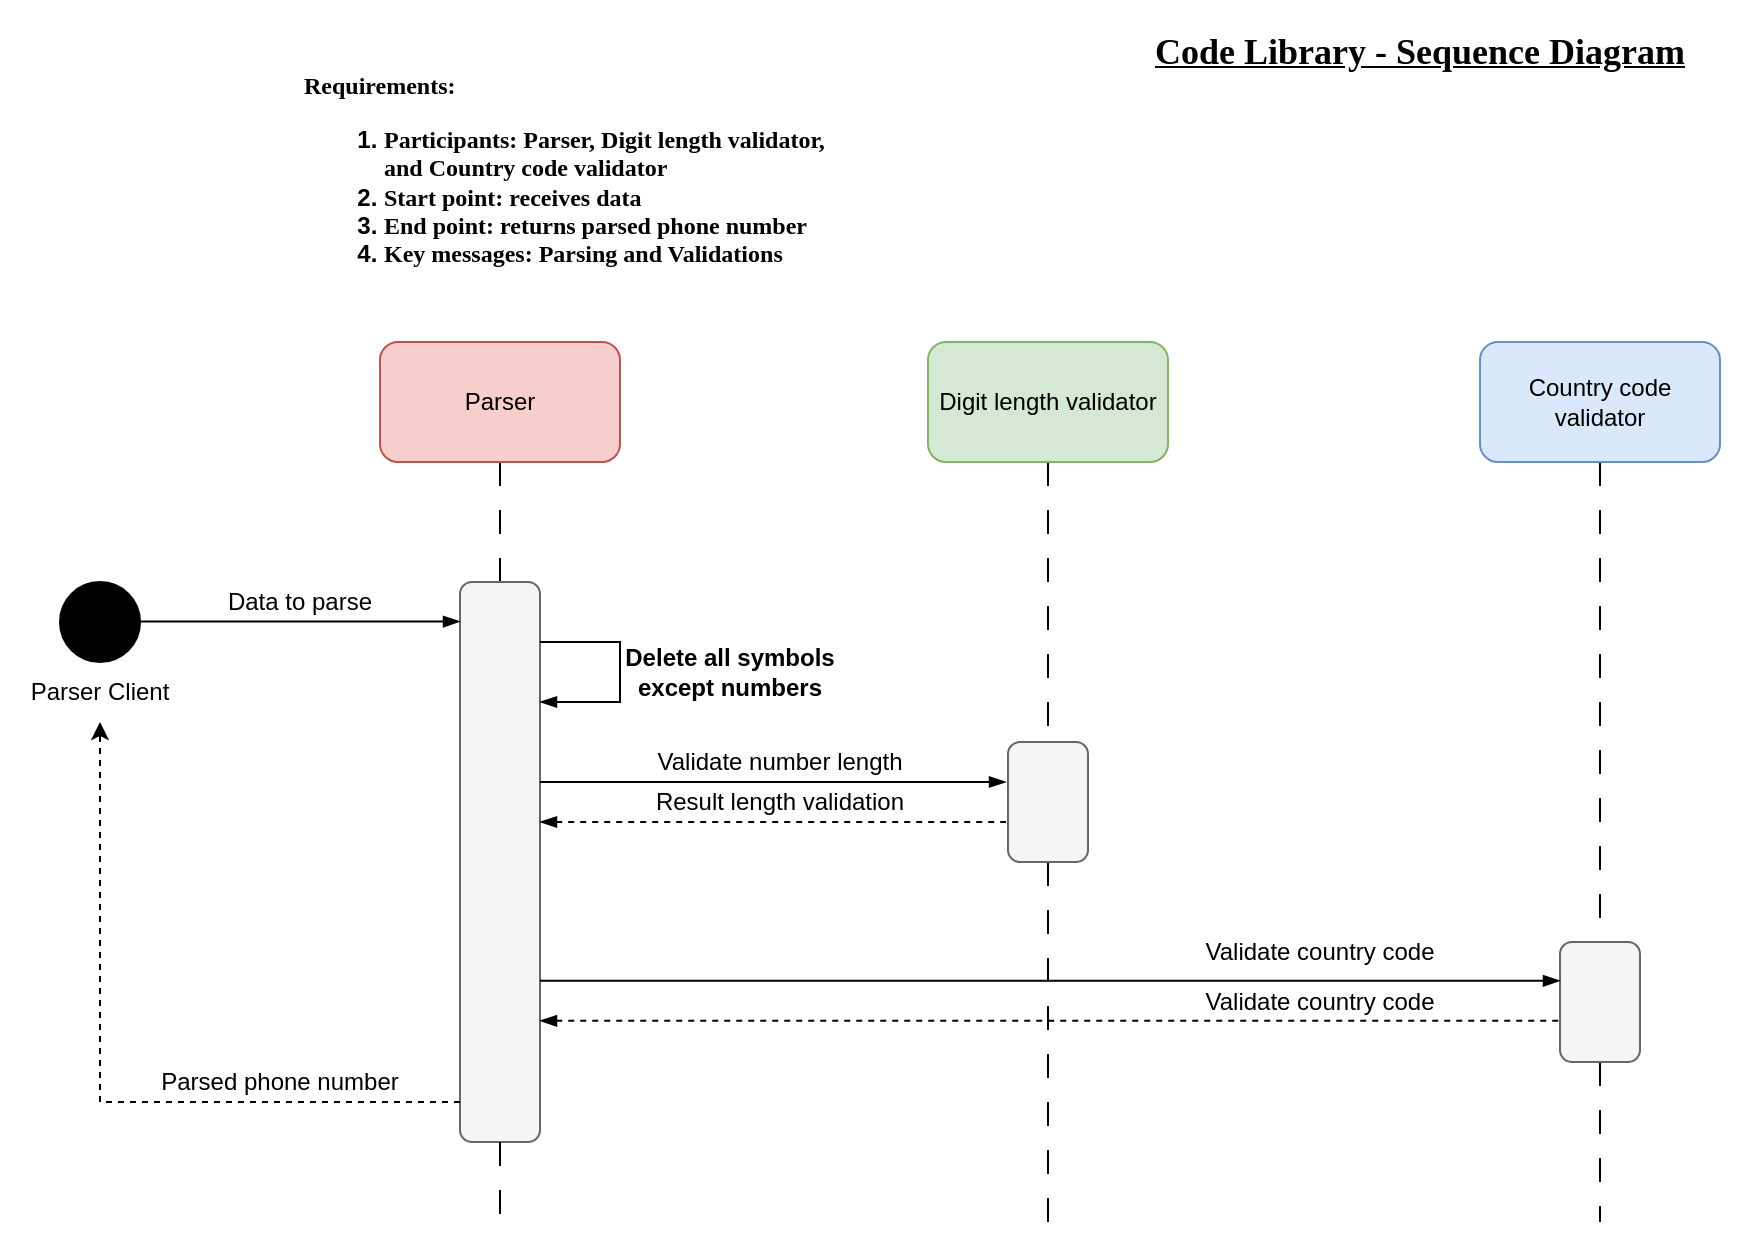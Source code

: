 <mxfile version="21.1.8" type="device">
  <diagram name="Página-1" id="mFVSRA_eiBj_ijE-Athk">
    <mxGraphModel dx="2416" dy="865" grid="1" gridSize="10" guides="1" tooltips="1" connect="1" arrows="1" fold="1" page="1" pageScale="1" pageWidth="827" pageHeight="1169" background="#ffffff" math="0" shadow="0">
      <root>
        <mxCell id="0" />
        <mxCell id="1" parent="0" />
        <mxCell id="usZ_qT0qr6WuDhD8Z7Dc-47" value="" style="rounded=0;whiteSpace=wrap;html=1;fillColor=none;strokeColor=none;" vertex="1" parent="1">
          <mxGeometry x="-110" y="30" width="870" height="620" as="geometry" />
        </mxCell>
        <mxCell id="usZ_qT0qr6WuDhD8Z7Dc-1" value="&lt;div style=&quot;&quot;&gt;&lt;span style=&quot;background-color: initial;&quot;&gt;&lt;font data-font-src=&quot;https://fonts.googleapis.com/css?family=Coming+Soon&quot; face=&quot;Coming Soon&quot;&gt;Requirements:&lt;/font&gt;&lt;/span&gt;&lt;/div&gt;&lt;div style=&quot;&quot;&gt;&lt;ol&gt;&lt;li&gt;&lt;span style=&quot;background-color: initial;&quot;&gt;&lt;font data-font-src=&quot;https://fonts.googleapis.com/css?family=Coming+Soon&quot; face=&quot;Coming Soon&quot;&gt;Participants: Parser, Digit length validator, and Country code validator&lt;/font&gt;&lt;/span&gt;&lt;/li&gt;&lt;li&gt;&lt;span style=&quot;background-color: initial;&quot;&gt;&lt;font data-font-src=&quot;https://fonts.googleapis.com/css?family=Coming+Soon&quot; face=&quot;Coming Soon&quot;&gt;Start point: receives data&lt;/font&gt;&lt;/span&gt;&lt;/li&gt;&lt;li&gt;&lt;span style=&quot;background-color: initial;&quot;&gt;&lt;font data-font-src=&quot;https://fonts.googleapis.com/css?family=Coming+Soon&quot; face=&quot;Coming Soon&quot;&gt;End point: returns parsed phone number&lt;/font&gt;&lt;/span&gt;&lt;/li&gt;&lt;li&gt;&lt;span style=&quot;background-color: initial;&quot;&gt;&lt;font data-font-src=&quot;https://fonts.googleapis.com/css?family=Coming+Soon&quot; face=&quot;Coming Soon&quot;&gt;Key messages: Parsing and Validations&lt;/font&gt;&lt;/span&gt;&lt;/li&gt;&lt;/ol&gt;&lt;/div&gt;" style="text;html=1;strokeColor=none;fillColor=none;align=left;verticalAlign=middle;whiteSpace=wrap;rounded=0;fontStyle=1" vertex="1" parent="1">
          <mxGeometry x="40" y="40" width="280" height="160" as="geometry" />
        </mxCell>
        <mxCell id="usZ_qT0qr6WuDhD8Z7Dc-3" value="&lt;h2&gt;Code Library - Sequence Diagram&lt;/h2&gt;" style="text;html=1;strokeColor=none;fillColor=none;align=center;verticalAlign=middle;whiteSpace=wrap;rounded=0;fontFamily=Coming Soon;fontSource=https%3A%2F%2Ffonts.googleapis.com%2Fcss%3Ffamily%3DComing%2BSoon;fontStyle=5" vertex="1" parent="1">
          <mxGeometry x="440" y="40" width="320" height="30" as="geometry" />
        </mxCell>
        <mxCell id="usZ_qT0qr6WuDhD8Z7Dc-8" style="edgeStyle=orthogonalEdgeStyle;rounded=0;orthogonalLoop=1;jettySize=auto;html=1;entryX=0.5;entryY=0;entryDx=0;entryDy=0;endArrow=none;endFill=0;dashed=1;dashPattern=12 12;" edge="1" parent="1" source="usZ_qT0qr6WuDhD8Z7Dc-4" target="usZ_qT0qr6WuDhD8Z7Dc-7">
          <mxGeometry relative="1" as="geometry" />
        </mxCell>
        <mxCell id="usZ_qT0qr6WuDhD8Z7Dc-4" value="Parser" style="rounded=1;whiteSpace=wrap;html=1;fillColor=#f8cecc;strokeColor=#b85450;" vertex="1" parent="1">
          <mxGeometry x="80" y="200" width="120" height="60" as="geometry" />
        </mxCell>
        <mxCell id="usZ_qT0qr6WuDhD8Z7Dc-19" style="edgeStyle=orthogonalEdgeStyle;rounded=0;orthogonalLoop=1;jettySize=auto;html=1;entryX=0.5;entryY=0;entryDx=0;entryDy=0;endArrow=none;endFill=0;dashed=1;dashPattern=12 12;" edge="1" parent="1" source="usZ_qT0qr6WuDhD8Z7Dc-5" target="usZ_qT0qr6WuDhD8Z7Dc-12">
          <mxGeometry relative="1" as="geometry" />
        </mxCell>
        <mxCell id="usZ_qT0qr6WuDhD8Z7Dc-5" value="Digit length validator" style="rounded=1;whiteSpace=wrap;html=1;fillColor=#d5e8d4;strokeColor=#82b366;" vertex="1" parent="1">
          <mxGeometry x="354" y="200" width="120" height="60" as="geometry" />
        </mxCell>
        <mxCell id="usZ_qT0qr6WuDhD8Z7Dc-20" style="edgeStyle=orthogonalEdgeStyle;rounded=0;orthogonalLoop=1;jettySize=auto;html=1;entryX=0.5;entryY=0;entryDx=0;entryDy=0;dashed=1;endArrow=none;endFill=0;dashPattern=12 12;" edge="1" parent="1" source="usZ_qT0qr6WuDhD8Z7Dc-6" target="usZ_qT0qr6WuDhD8Z7Dc-13">
          <mxGeometry relative="1" as="geometry" />
        </mxCell>
        <mxCell id="usZ_qT0qr6WuDhD8Z7Dc-6" value="Country code validator" style="rounded=1;whiteSpace=wrap;html=1;fillColor=#dae8fc;strokeColor=#6c8ebf;" vertex="1" parent="1">
          <mxGeometry x="630" y="200" width="120" height="60" as="geometry" />
        </mxCell>
        <mxCell id="usZ_qT0qr6WuDhD8Z7Dc-7" value="" style="rounded=1;whiteSpace=wrap;html=1;fillColor=#f5f5f5;fontColor=#333333;strokeColor=#666666;" vertex="1" parent="1">
          <mxGeometry x="120" y="320" width="40" height="280" as="geometry" />
        </mxCell>
        <mxCell id="usZ_qT0qr6WuDhD8Z7Dc-10" value="" style="endArrow=blockThin;html=1;rounded=0;endFill=1;" edge="1" parent="1">
          <mxGeometry width="50" height="50" relative="1" as="geometry">
            <mxPoint x="160" y="350" as="sourcePoint" />
            <mxPoint x="160" y="380" as="targetPoint" />
            <Array as="points">
              <mxPoint x="200" y="350" />
              <mxPoint x="200" y="380" />
            </Array>
          </mxGeometry>
        </mxCell>
        <mxCell id="usZ_qT0qr6WuDhD8Z7Dc-11" value="Delete all symbols except numbers" style="text;html=1;strokeColor=none;fillColor=none;align=center;verticalAlign=middle;whiteSpace=wrap;rounded=0;fontStyle=1" vertex="1" parent="1">
          <mxGeometry x="200" y="350" width="110" height="30" as="geometry" />
        </mxCell>
        <mxCell id="usZ_qT0qr6WuDhD8Z7Dc-42" style="edgeStyle=orthogonalEdgeStyle;rounded=0;orthogonalLoop=1;jettySize=auto;html=1;exitX=0.5;exitY=1;exitDx=0;exitDy=0;dashed=1;dashPattern=12 12;endArrow=none;endFill=0;" edge="1" parent="1" source="usZ_qT0qr6WuDhD8Z7Dc-12">
          <mxGeometry relative="1" as="geometry">
            <mxPoint x="414" y="640" as="targetPoint" />
          </mxGeometry>
        </mxCell>
        <mxCell id="usZ_qT0qr6WuDhD8Z7Dc-12" value="" style="rounded=1;whiteSpace=wrap;html=1;fillColor=#f5f5f5;fontColor=#333333;strokeColor=#666666;" vertex="1" parent="1">
          <mxGeometry x="394" y="400" width="40" height="60" as="geometry" />
        </mxCell>
        <mxCell id="usZ_qT0qr6WuDhD8Z7Dc-43" style="edgeStyle=orthogonalEdgeStyle;rounded=0;orthogonalLoop=1;jettySize=auto;html=1;exitX=0.5;exitY=1;exitDx=0;exitDy=0;dashed=1;dashPattern=12 12;endArrow=none;endFill=0;" edge="1" parent="1" source="usZ_qT0qr6WuDhD8Z7Dc-13">
          <mxGeometry relative="1" as="geometry">
            <mxPoint x="690" y="640" as="targetPoint" />
          </mxGeometry>
        </mxCell>
        <mxCell id="usZ_qT0qr6WuDhD8Z7Dc-13" value="" style="rounded=1;whiteSpace=wrap;html=1;fillColor=#f5f5f5;fontColor=#333333;strokeColor=#666666;" vertex="1" parent="1">
          <mxGeometry x="670" y="500" width="40" height="60" as="geometry" />
        </mxCell>
        <mxCell id="usZ_qT0qr6WuDhD8Z7Dc-26" value="" style="ellipse;whiteSpace=wrap;html=1;aspect=fixed;fillColor=#000000;" vertex="1" parent="1">
          <mxGeometry x="-80" y="320" width="40" height="40" as="geometry" />
        </mxCell>
        <mxCell id="usZ_qT0qr6WuDhD8Z7Dc-28" value="Data to parse" style="text;html=1;strokeColor=none;fillColor=none;align=center;verticalAlign=middle;whiteSpace=wrap;rounded=0;" vertex="1" parent="1">
          <mxGeometry x="-40" y="320" width="160" height="20" as="geometry" />
        </mxCell>
        <mxCell id="usZ_qT0qr6WuDhD8Z7Dc-29" value="Parser Client" style="text;html=1;strokeColor=none;fillColor=none;align=center;verticalAlign=middle;whiteSpace=wrap;rounded=0;" vertex="1" parent="1">
          <mxGeometry x="-105" y="360" width="90" height="30" as="geometry" />
        </mxCell>
        <mxCell id="usZ_qT0qr6WuDhD8Z7Dc-31" value="Validate number length" style="text;html=1;strokeColor=none;fillColor=none;align=center;verticalAlign=middle;whiteSpace=wrap;rounded=0;" vertex="1" parent="1">
          <mxGeometry x="200" y="400" width="160" height="20" as="geometry" />
        </mxCell>
        <mxCell id="usZ_qT0qr6WuDhD8Z7Dc-32" value="" style="endArrow=none;html=1;rounded=0;exitX=1;exitY=0.25;exitDx=0;exitDy=0;endFill=0;entryX=-0.029;entryY=0.125;entryDx=0;entryDy=0;entryPerimeter=0;startArrow=blockThin;startFill=1;dashed=1;" edge="1" parent="1">
          <mxGeometry width="50" height="50" relative="1" as="geometry">
            <mxPoint x="160" y="440" as="sourcePoint" />
            <mxPoint x="393" y="440" as="targetPoint" />
          </mxGeometry>
        </mxCell>
        <mxCell id="usZ_qT0qr6WuDhD8Z7Dc-33" value="Result length validation" style="text;html=1;strokeColor=none;fillColor=none;align=center;verticalAlign=middle;whiteSpace=wrap;rounded=0;" vertex="1" parent="1">
          <mxGeometry x="200" y="420" width="160" height="20" as="geometry" />
        </mxCell>
        <mxCell id="usZ_qT0qr6WuDhD8Z7Dc-35" value="" style="endArrow=blockThin;html=1;rounded=0;exitX=1;exitY=0.25;exitDx=0;exitDy=0;endFill=1;entryX=-0.029;entryY=0.125;entryDx=0;entryDy=0;entryPerimeter=0;startArrow=none;startFill=0;" edge="1" parent="1">
          <mxGeometry width="50" height="50" relative="1" as="geometry">
            <mxPoint x="160" y="420" as="sourcePoint" />
            <mxPoint x="393" y="420" as="targetPoint" />
          </mxGeometry>
        </mxCell>
        <mxCell id="usZ_qT0qr6WuDhD8Z7Dc-37" value="" style="endArrow=blockThin;html=1;rounded=0;endFill=1;" edge="1" parent="1">
          <mxGeometry width="50" height="50" relative="1" as="geometry">
            <mxPoint x="160" y="519.41" as="sourcePoint" />
            <mxPoint x="670" y="519.41" as="targetPoint" />
          </mxGeometry>
        </mxCell>
        <mxCell id="usZ_qT0qr6WuDhD8Z7Dc-38" value="Validate country code" style="text;html=1;strokeColor=none;fillColor=none;align=center;verticalAlign=middle;whiteSpace=wrap;rounded=0;" vertex="1" parent="1">
          <mxGeometry x="440" y="490" width="220" height="30" as="geometry" />
        </mxCell>
        <mxCell id="usZ_qT0qr6WuDhD8Z7Dc-39" value="" style="endArrow=none;html=1;rounded=0;endFill=0;startArrow=blockThin;startFill=1;dashed=1;" edge="1" parent="1">
          <mxGeometry width="50" height="50" relative="1" as="geometry">
            <mxPoint x="160" y="539.41" as="sourcePoint" />
            <mxPoint x="670" y="539.41" as="targetPoint" />
          </mxGeometry>
        </mxCell>
        <mxCell id="usZ_qT0qr6WuDhD8Z7Dc-40" value="Validate country code" style="text;html=1;strokeColor=none;fillColor=none;align=center;verticalAlign=middle;whiteSpace=wrap;rounded=0;" vertex="1" parent="1">
          <mxGeometry x="440" y="520" width="220" height="20" as="geometry" />
        </mxCell>
        <mxCell id="usZ_qT0qr6WuDhD8Z7Dc-41" value="" style="endArrow=none;html=1;rounded=0;exitX=0.5;exitY=1;exitDx=0;exitDy=0;dashed=1;dashPattern=12 12;" edge="1" parent="1" source="usZ_qT0qr6WuDhD8Z7Dc-7">
          <mxGeometry width="50" height="50" relative="1" as="geometry">
            <mxPoint x="250" y="580" as="sourcePoint" />
            <mxPoint x="140" y="640" as="targetPoint" />
          </mxGeometry>
        </mxCell>
        <mxCell id="usZ_qT0qr6WuDhD8Z7Dc-44" value="" style="endArrow=blockThin;html=1;rounded=0;endFill=1;" edge="1" parent="1">
          <mxGeometry width="50" height="50" relative="1" as="geometry">
            <mxPoint x="-40" y="339.8" as="sourcePoint" />
            <mxPoint x="120" y="339.8" as="targetPoint" />
          </mxGeometry>
        </mxCell>
        <mxCell id="usZ_qT0qr6WuDhD8Z7Dc-45" value="" style="endArrow=classic;html=1;rounded=0;entryX=0.5;entryY=1;entryDx=0;entryDy=0;dashed=1;" edge="1" parent="1" target="usZ_qT0qr6WuDhD8Z7Dc-29">
          <mxGeometry width="50" height="50" relative="1" as="geometry">
            <mxPoint x="120" y="580" as="sourcePoint" />
            <mxPoint x="-60" y="490" as="targetPoint" />
            <Array as="points">
              <mxPoint x="-60" y="580" />
            </Array>
          </mxGeometry>
        </mxCell>
        <mxCell id="usZ_qT0qr6WuDhD8Z7Dc-46" value="Parsed phone number" style="text;html=1;strokeColor=none;fillColor=none;align=center;verticalAlign=middle;whiteSpace=wrap;rounded=0;" vertex="1" parent="1">
          <mxGeometry x="-50" y="560" width="160" height="20" as="geometry" />
        </mxCell>
      </root>
    </mxGraphModel>
  </diagram>
</mxfile>
